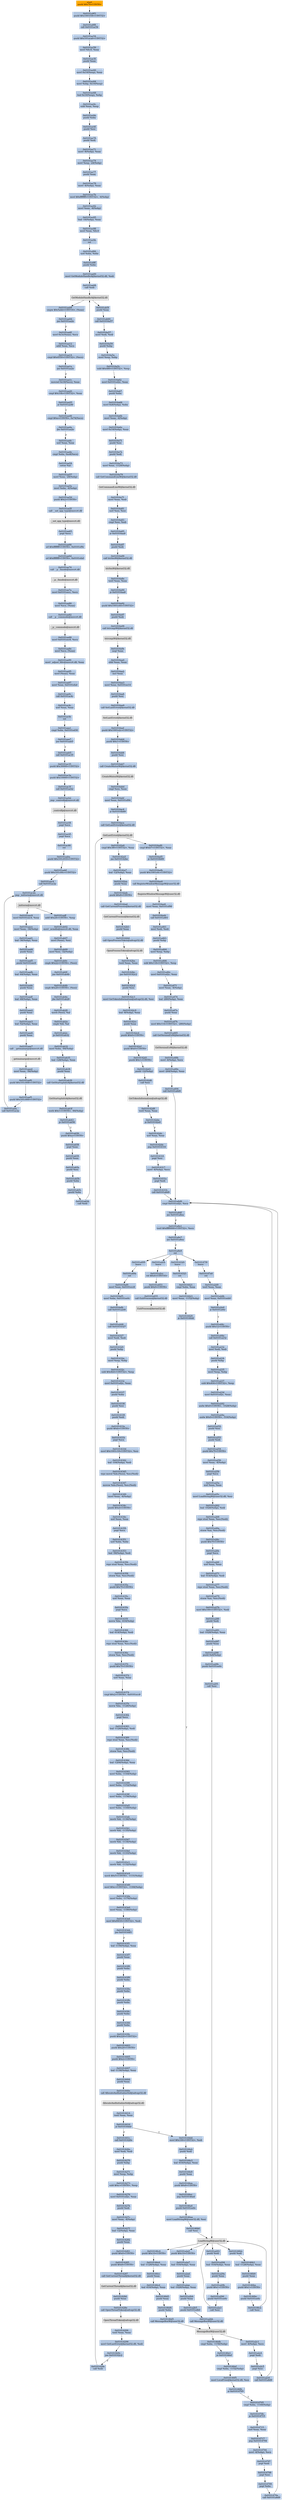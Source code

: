 digraph G {
node[shape=rectangle,style=filled,fillcolor=lightsteelblue,color=lightsteelblue]
bgcolor="transparent"
a0x0101a9f1pushl_0x70UINT8[label="start\npushl $0x70<UINT8>",color="lightgrey",fillcolor="orange"];
a0x0101a9f3pushl_0x1001f38UINT32[label="0x0101a9f3\npushl $0x1001f38<UINT32>"];
a0x0101a9f8call_0x0101ac54[label="0x0101a9f8\ncall 0x0101ac54"];
a0x0101ac54pushl_0x101aca6UINT32[label="0x0101ac54\npushl $0x101aca6<UINT32>"];
a0x0101ac59movl_fs_0_eax[label="0x0101ac59\nmovl %fs:0, %eax"];
a0x0101ac5fpushl_eax[label="0x0101ac5f\npushl %eax"];
a0x0101ac60movl_0x10esp__eax[label="0x0101ac60\nmovl 0x10(%esp), %eax"];
a0x0101ac64movl_ebp_0x10esp_[label="0x0101ac64\nmovl %ebp, 0x10(%esp)"];
a0x0101ac68leal_0x10esp__ebp[label="0x0101ac68\nleal 0x10(%esp), %ebp"];
a0x0101ac6csubl_eax_esp[label="0x0101ac6c\nsubl %eax, %esp"];
a0x0101ac6epushl_ebx[label="0x0101ac6e\npushl %ebx"];
a0x0101ac6fpushl_esi[label="0x0101ac6f\npushl %esi"];
a0x0101ac70pushl_edi[label="0x0101ac70\npushl %edi"];
a0x0101ac71movl__8ebp__eax[label="0x0101ac71\nmovl -8(%ebp), %eax"];
a0x0101ac74movl_esp__24ebp_[label="0x0101ac74\nmovl %esp, -24(%ebp)"];
a0x0101ac77pushl_eax[label="0x0101ac77\npushl %eax"];
a0x0101ac78movl__4ebp__eax[label="0x0101ac78\nmovl -4(%ebp), %eax"];
a0x0101ac7bmovl_0xffffffffUINT32__4ebp_[label="0x0101ac7b\nmovl $0xffffffff<UINT32>, -4(%ebp)"];
a0x0101ac82movl_eax__8ebp_[label="0x0101ac82\nmovl %eax, -8(%ebp)"];
a0x0101ac85leal__16ebp__eax[label="0x0101ac85\nleal -16(%ebp), %eax"];
a0x0101ac88movl_eax_fs_0[label="0x0101ac88\nmovl %eax, %fs:0"];
a0x0101ac8eret[label="0x0101ac8e\nret"];
a0x0101a9fdxorl_ebx_ebx[label="0x0101a9fd\nxorl %ebx, %ebx"];
a0x0101a9ffpushl_ebx[label="0x0101a9ff\npushl %ebx"];
a0x0101aa00movl_GetModuleHandleA_kernel32_dll_edi[label="0x0101aa00\nmovl GetModuleHandleA@kernel32.dll, %edi"];
a0x0101aa06call_edi[label="0x0101aa06\ncall %edi"];
GetModuleHandleA_kernel32_dll[label="GetModuleHandleA@kernel32.dll",color="lightgrey",fillcolor="lightgrey"];
a0x0101aa08cmpw_0x5a4dUINT16_eax_[label="0x0101aa08\ncmpw $0x5a4d<UINT16>, (%eax)"];
a0x0101aa0djne_0x0101aa2e[label="0x0101aa0d\njne 0x0101aa2e"];
a0x0101aa0fmovl_0x3ceax__ecx[label="0x0101aa0f\nmovl 0x3c(%eax), %ecx"];
a0x0101aa12addl_eax_ecx[label="0x0101aa12\naddl %eax, %ecx"];
a0x0101aa14cmpl_0x4550UINT32_ecx_[label="0x0101aa14\ncmpl $0x4550<UINT32>, (%ecx)"];
a0x0101aa1ajne_0x0101aa2e[label="0x0101aa1a\njne 0x0101aa2e"];
a0x0101aa1cmovzwl_0x18ecx__eax[label="0x0101aa1c\nmovzwl 0x18(%ecx), %eax"];
a0x0101aa20cmpl_0x10bUINT32_eax[label="0x0101aa20\ncmpl $0x10b<UINT32>, %eax"];
a0x0101aa25je_0x0101aa46[label="0x0101aa25\nje 0x0101aa46"];
a0x0101aa46cmpl_0xeUINT8_0x74ecx_[label="0x0101aa46\ncmpl $0xe<UINT8>, 0x74(%ecx)"];
a0x0101aa4ajbe_0x0101aa2e[label="0x0101aa4a\njbe 0x0101aa2e"];
a0x0101aa4cxorl_eax_eax[label="0x0101aa4c\nxorl %eax, %eax"];
a0x0101aa4ecmpl_ebx_0xe8ecx_[label="0x0101aa4e\ncmpl %ebx, 0xe8(%ecx)"];
a0x0101aa54setne_al[label="0x0101aa54\nsetne %al"];
a0x0101aa57movl_eax__28ebp_[label="0x0101aa57\nmovl %eax, -28(%ebp)"];
a0x0101aa5amovl_ebx__4ebp_[label="0x0101aa5a\nmovl %ebx, -4(%ebp)"];
a0x0101aa5dpushl_0x2UINT8[label="0x0101aa5d\npushl $0x2<UINT8>"];
a0x0101aa5fcall___set_app_type_msvcrt_dll[label="0x0101aa5f\ncall __set_app_type@msvcrt.dll"];
a__set_app_type_msvcrt_dll[label="__set_app_type@msvcrt.dll",color="lightgrey",fillcolor="lightgrey"];
a0x0101aa65popl_ecx[label="0x0101aa65\npopl %ecx"];
a0x0101aa66orl_0xffffffffUINT8_0x0101ef9c[label="0x0101aa66\norl $0xffffffff<UINT8>, 0x0101ef9c"];
a0x0101aa6dorl_0xffffffffUINT8_0x0101efa0[label="0x0101aa6d\norl $0xffffffff<UINT8>, 0x0101efa0"];
a0x0101aa74call___p__fmode_msvcrt_dll[label="0x0101aa74\ncall __p__fmode@msvcrt.dll"];
a__p__fmode_msvcrt_dll[label="__p__fmode@msvcrt.dll",color="lightgrey",fillcolor="lightgrey"];
a0x0101aa7amovl_0x0101eecc_ecx[label="0x0101aa7a\nmovl 0x0101eecc, %ecx"];
a0x0101aa80movl_ecx_eax_[label="0x0101aa80\nmovl %ecx, (%eax)"];
a0x0101aa82call___p__commode_msvcrt_dll[label="0x0101aa82\ncall __p__commode@msvcrt.dll"];
a__p__commode_msvcrt_dll[label="__p__commode@msvcrt.dll",color="lightgrey",fillcolor="lightgrey"];
a0x0101aa88movl_0x0101eec8_ecx[label="0x0101aa88\nmovl 0x0101eec8, %ecx"];
a0x0101aa8emovl_ecx_eax_[label="0x0101aa8e\nmovl %ecx, (%eax)"];
a0x0101aa90movl__adjust_fdiv_msvcrt_dll_eax[label="0x0101aa90\nmovl _adjust_fdiv@msvcrt.dll, %eax"];
a0x0101aa95movl_eax__eax[label="0x0101aa95\nmovl (%eax), %eax"];
a0x0101aa97movl_eax_0x0101efa4[label="0x0101aa97\nmovl %eax, 0x0101efa4"];
a0x0101aa9ccall_0x0101ac4c[label="0x0101aa9c\ncall 0x0101ac4c"];
a0x0101ac4cxorl_eax_eax[label="0x0101ac4c\nxorl %eax, %eax"];
a0x0101ac4eret[label="0x0101ac4e\nret"];
a0x0101aaa1cmpl_ebx_0x0101ed30[label="0x0101aaa1\ncmpl %ebx, 0x0101ed30"];
a0x0101aaa7jne_0x0101aab5[label="0x0101aaa7\njne 0x0101aab5"];
a0x0101aab5call_0x0101ac35[label="0x0101aab5\ncall 0x0101ac35"];
a0x0101ac35pushl_0x30000UINT32[label="0x0101ac35\npushl $0x30000<UINT32>"];
a0x0101ac3apushl_0x10000UINT32[label="0x0101ac3a\npushl $0x10000<UINT32>"];
a0x0101ac3fcall_0x0101acb2[label="0x0101ac3f\ncall 0x0101acb2"];
a0x0101acb2jmp__controlfp_msvcrt_dll[label="0x0101acb2\njmp _controlfp@msvcrt.dll"];
a_controlfp_msvcrt_dll[label="_controlfp@msvcrt.dll",color="lightgrey",fillcolor="lightgrey"];
a0x0101ac44popl_ecx[label="0x0101ac44\npopl %ecx"];
a0x0101ac45popl_ecx[label="0x0101ac45\npopl %ecx"];
a0x0101ac46ret[label="0x0101ac46\nret"];
a0x0101aabapushl_0x101c010UINT32[label="0x0101aaba\npushl $0x101c010<UINT32>"];
a0x0101aabfpushl_0x101c00cUINT32[label="0x0101aabf\npushl $0x101c00c<UINT32>"];
a0x0101aac4call_0x0101ac2a[label="0x0101aac4\ncall 0x0101ac2a"];
a0x0101ac2ajmp__initterm_msvcrt_dll[label="0x0101ac2a\njmp _initterm@msvcrt.dll"];
a_initterm_msvcrt_dll[label="_initterm@msvcrt.dll",color="lightgrey",fillcolor="lightgrey"];
a0x0101aac9movl_0x0101eec4_eax[label="0x0101aac9\nmovl 0x0101eec4, %eax"];
a0x0101aacemovl_eax__36ebp_[label="0x0101aace\nmovl %eax, -36(%ebp)"];
a0x0101aad1leal__36ebp__eax[label="0x0101aad1\nleal -36(%ebp), %eax"];
a0x0101aad4pushl_eax[label="0x0101aad4\npushl %eax"];
a0x0101aad5pushl_0x0101eec0[label="0x0101aad5\npushl 0x0101eec0"];
a0x0101aadbleal__44ebp__eax[label="0x0101aadb\nleal -44(%ebp), %eax"];
a0x0101aadepushl_eax[label="0x0101aade\npushl %eax"];
a0x0101aadfleal__48ebp__eax[label="0x0101aadf\nleal -48(%ebp), %eax"];
a0x0101aae2pushl_eax[label="0x0101aae2\npushl %eax"];
a0x0101aae3leal__52ebp__eax[label="0x0101aae3\nleal -52(%ebp), %eax"];
a0x0101aae6pushl_eax[label="0x0101aae6\npushl %eax"];
a0x0101aae7call___getmainargs_msvcrt_dll[label="0x0101aae7\ncall __getmainargs@msvcrt.dll"];
a__getmainargs_msvcrt_dll[label="__getmainargs@msvcrt.dll",color="lightgrey",fillcolor="lightgrey"];
a0x0101aaedmovl_eax__56ebp_[label="0x0101aaed\nmovl %eax, -56(%ebp)"];
a0x0101aaf0pushl_0x101c008UINT32[label="0x0101aaf0\npushl $0x101c008<UINT32>"];
a0x0101aaf5pushl_0x101c000UINT32[label="0x0101aaf5\npushl $0x101c000<UINT32>"];
a0x0101aafacall_0x0101ac2a[label="0x0101aafa\ncall 0x0101ac2a"];
a0x0101aaffaddl_0x24UINT8_esp[label="0x0101aaff\naddl $0x24<UINT8>, %esp"];
a0x0101ab02movl__acmdln_msvcrt_dll_eax[label="0x0101ab02\nmovl _acmdln@msvcrt.dll, %eax"];
a0x0101ab07movl_eax__esi[label="0x0101ab07\nmovl (%eax), %esi"];
a0x0101ab09movl_esi__32ebp_[label="0x0101ab09\nmovl %esi, -32(%ebp)"];
a0x0101ab0ccmpb_0x22UINT8_esi_[label="0x0101ab0c\ncmpb $0x22<UINT8>, (%esi)"];
a0x0101ab0fjne_0x0101ab4b[label="0x0101ab0f\njne 0x0101ab4b"];
a0x0101ab4bcmpb_0x20UINT8_esi_[label="0x0101ab4b\ncmpb $0x20<UINT8>, (%esi)"];
a0x0101ab4ejbe_0x0101ab28[label="0x0101ab4e\njbe 0x0101ab28"];
a0x0101ab28movb_esi__al[label="0x0101ab28\nmovb (%esi), %al"];
a0x0101ab2acmpb_bl_al[label="0x0101ab2a\ncmpb %bl, %al"];
a0x0101ab2cje_0x0101ab32[label="0x0101ab2c\nje 0x0101ab32"];
a0x0101ab32movl_ebx__84ebp_[label="0x0101ab32\nmovl %ebx, -84(%ebp)"];
a0x0101ab35leal__128ebp__eax[label="0x0101ab35\nleal -128(%ebp), %eax"];
a0x0101ab38pushl_eax[label="0x0101ab38\npushl %eax"];
a0x0101ab39call_GetStartupInfoA_kernel32_dll[label="0x0101ab39\ncall GetStartupInfoA@kernel32.dll"];
GetStartupInfoA_kernel32_dll[label="GetStartupInfoA@kernel32.dll",color="lightgrey",fillcolor="lightgrey"];
a0x0101ab3ftestb_0x1UINT8__84ebp_[label="0x0101ab3f\ntestb $0x1<UINT8>, -84(%ebp)"];
a0x0101ab43je_0x0101ab56[label="0x0101ab43\nje 0x0101ab56"];
a0x0101ab56pushl_0xaUINT8[label="0x0101ab56\npushl $0xa<UINT8>"];
a0x0101ab58popl_eax[label="0x0101ab58\npopl %eax"];
a0x0101ab59pushl_eax[label="0x0101ab59\npushl %eax"];
a0x0101ab5apushl_esi[label="0x0101ab5a\npushl %esi"];
a0x0101ab5bpushl_ebx[label="0x0101ab5b\npushl %ebx"];
a0x0101ab5cpushl_ebx[label="0x0101ab5c\npushl %ebx"];
a0x0101ab5dcall_edi[label="0x0101ab5d\ncall %edi"];
a0x0101ab5fpushl_eax[label="0x0101ab5f\npushl %eax"];
a0x0101ab60call_0x01016a57[label="0x0101ab60\ncall 0x01016a57"];
a0x01016a57movl_edi_edi[label="0x01016a57\nmovl %edi, %edi"];
a0x01016a59pushl_ebp[label="0x01016a59\npushl %ebp"];
a0x01016a5amovl_esp_ebp[label="0x01016a5a\nmovl %esp, %ebp"];
a0x01016a5csubl_0x480UINT32_esp[label="0x01016a5c\nsubl $0x480<UINT32>, %esp"];
a0x01016a62movl_0x0101ed2c_eax[label="0x01016a62\nmovl 0x0101ed2c, %eax"];
a0x01016a67pushl_ebx[label="0x01016a67\npushl %ebx"];
a0x01016a68movl_0x8ebp__ebx[label="0x01016a68\nmovl 0x8(%ebp), %ebx"];
a0x01016a6bmovl_eax__4ebp_[label="0x01016a6b\nmovl %eax, -4(%ebp)"];
a0x01016a6emovl_0x10ebp__eax[label="0x01016a6e\nmovl 0x10(%ebp), %eax"];
a0x01016a71pushl_esi[label="0x01016a71\npushl %esi"];
a0x01016a72pushl_edi[label="0x01016a72\npushl %edi"];
a0x01016a73movl_eax__1120ebp_[label="0x01016a73\nmovl %eax, -1120(%ebp)"];
a0x01016a79call_GetCommandLineW_kernel32_dll[label="0x01016a79\ncall GetCommandLineW@kernel32.dll"];
GetCommandLineW_kernel32_dll[label="GetCommandLineW@kernel32.dll",color="lightgrey",fillcolor="lightgrey"];
a0x01016a7fmovl_eax_edi[label="0x01016a7f\nmovl %eax, %edi"];
a0x01016a81xorl_esi_esi[label="0x01016a81\nxorl %esi, %esi"];
a0x01016a83cmpl_esi_edi[label="0x01016a83\ncmpl %esi, %edi"];
a0x01016a85je_0x01016aa8[label="0x01016a85\nje 0x01016aa8"];
a0x01016a87pushl_edi[label="0x01016a87\npushl %edi"];
a0x01016a88call_lstrlenW_kernel32_dll[label="0x01016a88\ncall lstrlenW@kernel32.dll"];
lstrlenW_kernel32_dll[label="lstrlenW@kernel32.dll",color="lightgrey",fillcolor="lightgrey"];
a0x01016a8etestl_eax_eax[label="0x01016a8e\ntestl %eax, %eax"];
a0x01016a90je_0x01016aa8[label="0x01016a90\nje 0x01016aa8"];
a0x01016a92pushl_0x1001e44UINT32[label="0x01016a92\npushl $0x1001e44<UINT32>"];
a0x01016a97pushl_edi[label="0x01016a97\npushl %edi"];
a0x01016a98call_lstrcmpiW_kernel32_dll[label="0x01016a98\ncall lstrcmpiW@kernel32.dll"];
lstrcmpiW_kernel32_dll[label="lstrcmpiW@kernel32.dll",color="lightgrey",fillcolor="lightgrey"];
a0x01016a9enegl_eax[label="0x01016a9e\nnegl %eax"];
a0x01016aa0sbbl_eax_eax[label="0x01016aa0\nsbbl %eax, %eax"];
a0x01016aa2incl_eax[label="0x01016aa2\nincl %eax"];
a0x01016aa3movl_eax_0x0101ee14[label="0x01016aa3\nmovl %eax, 0x0101ee14"];
a0x01016aa8pushl_esi[label="0x01016aa8\npushl %esi"];
a0x01016aa9call_SetLastError_kernel32_dll[label="0x01016aa9\ncall SetLastError@kernel32.dll"];
SetLastError_kernel32_dll[label="SetLastError@kernel32.dll",color="lightgrey",fillcolor="lightgrey"];
a0x01016aafpushl_0x1001e2cUINT32[label="0x01016aaf\npushl $0x1001e2c<UINT32>"];
a0x01016ab4pushl_0x1UINT8[label="0x01016ab4\npushl $0x1<UINT8>"];
a0x01016ab6pushl_esi[label="0x01016ab6\npushl %esi"];
a0x01016ab7call_CreateMutexW_kernel32_dll[label="0x01016ab7\ncall CreateMutexW@kernel32.dll"];
CreateMutexW_kernel32_dll[label="CreateMutexW@kernel32.dll",color="lightgrey",fillcolor="lightgrey"];
a0x01016abdcmpl_esi_eax[label="0x01016abd\ncmpl %esi, %eax"];
a0x01016abfmovl_eax_0x0101ef94[label="0x01016abf\nmovl %eax, 0x0101ef94"];
a0x01016ac4je_0x01016b89[label="0x01016ac4\nje 0x01016b89"];
a0x01016acacall_GetLastError_kernel32_dll[label="0x01016aca\ncall GetLastError@kernel32.dll"];
GetLastError_kernel32_dll[label="GetLastError@kernel32.dll",color="lightgrey",fillcolor="lightgrey"];
a0x01016ad0cmpl_0xb7UINT32_eax[label="0x01016ad0\ncmpl $0xb7<UINT32>, %eax"];
a0x01016ad5je_0x01016b89[label="0x01016ad5\nje 0x01016b89"];
a0x01016adbpushl_0x1001e0cUINT32[label="0x01016adb\npushl $0x1001e0c<UINT32>"];
a0x01016ae0call_RegisterWindowMessageW_user32_dll[label="0x01016ae0\ncall RegisterWindowMessageW@user32.dll"];
RegisterWindowMessageW_user32_dll[label="RegisterWindowMessageW@user32.dll",color="lightgrey",fillcolor="lightgrey"];
a0x01016ae6movl_eax_0x0101ef98[label="0x01016ae6\nmovl %eax, 0x0101ef98"];
a0x01016aebcall_0x0101a461[label="0x01016aeb\ncall 0x0101a461"];
a0x0101a461movl_edi_edi[label="0x0101a461\nmovl %edi, %edi"];
a0x0101a463pushl_ebp[label="0x0101a463\npushl %ebp"];
a0x0101a464movl_esp_ebp[label="0x0101a464\nmovl %esp, %ebp"];
a0x0101a466subl_0x118UINT32_esp[label="0x0101a466\nsubl $0x118<UINT32>, %esp"];
a0x0101a46cmovl_0x0101ed2c_eax[label="0x0101a46c\nmovl 0x0101ed2c, %eax"];
a0x0101a471movl_eax__4ebp_[label="0x0101a471\nmovl %eax, -4(%ebp)"];
a0x0101a474leal__280ebp__eax[label="0x0101a474\nleal -280(%ebp), %eax"];
a0x0101a47apushl_eax[label="0x0101a47a\npushl %eax"];
a0x0101a47bmovl_0x114UINT32__280ebp_[label="0x0101a47b\nmovl $0x114<UINT32>, -280(%ebp)"];
a0x0101a485call_GetVersionExW_kernel32_dll[label="0x0101a485\ncall GetVersionExW@kernel32.dll"];
GetVersionExW_kernel32_dll[label="GetVersionExW@kernel32.dll",color="lightgrey",fillcolor="lightgrey"];
a0x0101a48bmovl__4ebp__ecx[label="0x0101a48b\nmovl -4(%ebp), %ecx"];
a0x0101a48emovl__264ebp__eax[label="0x0101a48e\nmovl -264(%ebp), %eax"];
a0x0101a494call_0x0101a8d9[label="0x0101a494\ncall 0x0101a8d9"];
a0x0101a8d9cmpl_0x0101ed2c_ecx[label="0x0101a8d9\ncmpl 0x0101ed2c, %ecx"];
a0x0101a8dfjne_0x0101a8ea[label="0x0101a8df\njne 0x0101a8ea"];
a0x0101a8e1testl_0xffff0000UINT32_ecx[label="0x0101a8e1\ntestl $0xffff0000<UINT32>, %ecx"];
a0x0101a8e7jne_0x0101a8ea[label="0x0101a8e7\njne 0x0101a8ea"];
a0x0101a8e9ret[label="0x0101a8e9\nret"];
a0x0101a499leave_[label="0x0101a499\nleave "];
a0x0101a49aret[label="0x0101a49a\nret"];
a0x01016af0movl_eax_0x0101ecc8[label="0x01016af0\nmovl %eax, 0x0101ecc8"];
a0x01016af5movl_ebx_0x0101ee0c[label="0x01016af5\nmovl %ebx, 0x0101ee0c"];
a0x01016afbcall_0x0101a2d4[label="0x01016afb\ncall 0x0101a2d4"];
a0x0101a2d4call_0x01014327[label="0x0101a2d4\ncall 0x01014327"];
a0x01014327movl_edi_edi[label="0x01014327\nmovl %edi, %edi"];
a0x01014329pushl_ebp[label="0x01014329\npushl %ebp"];
a0x0101432amovl_esp_ebp[label="0x0101432a\nmovl %esp, %ebp"];
a0x0101432csubl_0x4b4UINT32_esp[label="0x0101432c\nsubl $0x4b4<UINT32>, %esp"];
a0x01014332movl_0x0101ed2c_eax[label="0x01014332\nmovl 0x0101ed2c, %eax"];
a0x01014337pushl_ebx[label="0x01014337\npushl %ebx"];
a0x01014338pushl_esi[label="0x01014338\npushl %esi"];
a0x01014339pushl_edi[label="0x01014339\npushl %edi"];
a0x0101433apushl_0xbUINT8[label="0x0101433a\npushl $0xb<UINT8>"];
a0x0101433cpopl_ecx[label="0x0101433c\npopl %ecx"];
a0x0101433dmovl_0x1001c18UINT32_esi[label="0x0101433d\nmovl $0x1001c18<UINT32>, %esi"];
a0x01014342leal__104ebp__edi[label="0x01014342\nleal -104(%ebp), %edi"];
a0x01014345repz_movsl_ds_esi__es_edi_[label="0x01014345\nrepz movsl %ds:(%esi), %es:(%edi)"];
a0x01014347movsw_ds_esi__es_edi_[label="0x01014347\nmovsw %ds:(%esi), %es:(%edi)"];
a0x01014349movl_eax__4ebp_[label="0x01014349\nmovl %eax, -4(%ebp)"];
a0x0101434cpushl_0xdUINT8[label="0x0101434c\npushl $0xd<UINT8>"];
a0x0101434exorl_eax_eax[label="0x0101434e\nxorl %eax, %eax"];
a0x01014350popl_ecx[label="0x01014350\npopl %ecx"];
a0x01014351xorl_ebx_ebx[label="0x01014351\nxorl %ebx, %ebx"];
a0x01014353leal__58ebp__edi[label="0x01014353\nleal -58(%ebp), %edi"];
a0x01014356repz_stosl_eax_es_edi_[label="0x01014356\nrepz stosl %eax, %es:(%edi)"];
a0x01014358stosw_ax_es_edi_[label="0x01014358\nstosw %ax, %es:(%edi)"];
a0x0101435apushl_0x7fUINT8[label="0x0101435a\npushl $0x7f<UINT8>"];
a0x0101435cxorl_eax_eax[label="0x0101435c\nxorl %eax, %eax"];
a0x0101435epopl_ecx[label="0x0101435e\npopl %ecx"];
a0x0101435fmovw_bx__616ebp_[label="0x0101435f\nmovw %bx, -616(%ebp)"];
a0x01014366leal__614ebp__edi[label="0x01014366\nleal -614(%ebp), %edi"];
a0x0101436crepz_stosl_eax_es_edi_[label="0x0101436c\nrepz stosl %eax, %es:(%edi)"];
a0x0101436estosw_ax_es_edi_[label="0x0101436e\nstosw %ax, %es:(%edi)"];
a0x01014370pushl_0x7fUINT8[label="0x01014370\npushl $0x7f<UINT8>"];
a0x01014372xorl_eax_eax[label="0x01014372\nxorl %eax, %eax"];
a0x01014374cmpl_0x2UINT8_0x0101ecc8[label="0x01014374\ncmpl $0x2<UINT8>, 0x0101ecc8"];
a0x0101437bmovw_bx__1128ebp_[label="0x0101437b\nmovw %bx, -1128(%ebp)"];
a0x01014382popl_ecx[label="0x01014382\npopl %ecx"];
a0x01014383leal__1126ebp__edi[label="0x01014383\nleal -1126(%ebp), %edi"];
a0x01014389repz_stosl_eax_es_edi_[label="0x01014389\nrepz stosl %eax, %es:(%edi)"];
a0x0101438bstosw_ax_es_edi_[label="0x0101438b\nstosw %ax, %es:(%edi)"];
a0x0101438dleal__1204ebp__eax[label="0x0101438d\nleal -1204(%ebp), %eax"];
a0x01014393movl_ebx__1144ebp_[label="0x01014393\nmovl %ebx, -1144(%ebp)"];
a0x01014399movl_ebx__1152ebp_[label="0x01014399\nmovl %ebx, -1152(%ebp)"];
a0x0101439fmovl_ebx__1156ebp_[label="0x0101439f\nmovl %ebx, -1156(%ebp)"];
a0x010143a5movl_ebx__1140ebp_[label="0x010143a5\nmovl %ebx, -1140(%ebp)"];
a0x010143abmovb_bl__1136ebp_[label="0x010143ab\nmovb %bl, -1136(%ebp)"];
a0x010143b1movb_bl__1135ebp_[label="0x010143b1\nmovb %bl, -1135(%ebp)"];
a0x010143b7movb_bl__1134ebp_[label="0x010143b7\nmovb %bl, -1134(%ebp)"];
a0x010143bdmovb_bl__1133ebp_[label="0x010143bd\nmovb %bl, -1133(%ebp)"];
a0x010143c3movb_bl__1132ebp_[label="0x010143c3\nmovb %bl, -1132(%ebp)"];
a0x010143c9movb_0x5UINT8__1131ebp_[label="0x010143c9\nmovb $0x5<UINT8>, -1131(%ebp)"];
a0x010143d0movl_0xcUINT32__1184ebp_[label="0x010143d0\nmovl $0xc<UINT32>, -1184(%ebp)"];
a0x010143damovl_ebx__1176ebp_[label="0x010143da\nmovl %ebx, -1176(%ebp)"];
a0x010143e0movl_eax__1180ebp_[label="0x010143e0\nmovl %eax, -1180(%ebp)"];
a0x010143e6movl_0xf003fUINT32_edi[label="0x010143e6\nmovl $0xf003f<UINT32>, %edi"];
a0x010143ebjne_0x010144f1[label="0x010143eb\njne 0x010144f1"];
a0x010143f1leal__1156ebp__eax[label="0x010143f1\nleal -1156(%ebp), %eax"];
a0x010143f7pushl_eax[label="0x010143f7\npushl %eax"];
a0x010143f8pushl_ebx[label="0x010143f8\npushl %ebx"];
a0x010143f9pushl_ebx[label="0x010143f9\npushl %ebx"];
a0x010143fapushl_ebx[label="0x010143fa\npushl %ebx"];
a0x010143fbpushl_ebx[label="0x010143fb\npushl %ebx"];
a0x010143fcpushl_ebx[label="0x010143fc\npushl %ebx"];
a0x010143fdpushl_ebx[label="0x010143fd\npushl %ebx"];
a0x010143fepushl_0x220UINT32[label="0x010143fe\npushl $0x220<UINT32>"];
a0x01014403pushl_0x20UINT8[label="0x01014403\npushl $0x20<UINT8>"];
a0x01014405pushl_0x2UINT8[label="0x01014405\npushl $0x2<UINT8>"];
a0x01014407leal__1136ebp__eax[label="0x01014407\nleal -1136(%ebp), %eax"];
a0x0101440dpushl_eax[label="0x0101440d\npushl %eax"];
a0x0101440ecall_AllocateAndInitializeSid_advapi32_dll[label="0x0101440e\ncall AllocateAndInitializeSid@advapi32.dll"];
AllocateAndInitializeSid_advapi32_dll[label="AllocateAndInitializeSid@advapi32.dll",color="lightgrey",fillcolor="lightgrey"];
a0x01014414testl_eax_eax[label="0x01014414\ntestl %eax, %eax"];
a0x01014416je_0x010144dd[label="0x01014416\nje 0x010144dd"];
a0x0101441ccall_0x0101426e[label="0x0101441c\ncall 0x0101426e"];
a0x010144ddmovl_0x100UINT32_edi[label="0x010144dd\nmovl $0x100<UINT32>, %edi"];
a0x010144e2pushl_edi[label="0x010144e2\npushl %edi"];
a0x010144e3leal__616ebp__eax[label="0x010144e3\nleal -616(%ebp), %eax"];
a0x010144e9pushl_eax[label="0x010144e9\npushl %eax"];
a0x010144eapushl_0x8UINT8[label="0x010144ea\npushl $0x8<UINT8>"];
a0x010144ecjmp_0x010146a4[label="0x010144ec\njmp 0x010146a4"];
a0x010146a4pushl_0x0101ee0c[label="0x010146a4\npushl 0x0101ee0c"];
a0x010146aamovl_LoadStringW_user32_dll_esi[label="0x010146aa\nmovl LoadStringW@user32.dll, %esi"];
a0x010146b0call_esi[label="0x010146b0\ncall %esi"];
LoadStringW_user32_dll[label="LoadStringW@user32.dll",color="lightgrey",fillcolor="lightgrey"];
a0x010146b2pushl_edi[label="0x010146b2\npushl %edi"];
a0x010146b3leal__1128ebp__eax[label="0x010146b3\nleal -1128(%ebp), %eax"];
a0x010146b9pushl_eax[label="0x010146b9\npushl %eax"];
a0x010146bapushl_0x1UINT8[label="0x010146ba\npushl $0x1<UINT8>"];
a0x010146bcpushl_0x0101ee0c[label="0x010146bc\npushl 0x0101ee0c"];
a0x010146c2call_esi[label="0x010146c2\ncall %esi"];
a0x010146c4pushl_0x10UINT8[label="0x010146c4\npushl $0x10<UINT8>"];
a0x010146c6leal__1128ebp__eax[label="0x010146c6\nleal -1128(%ebp), %eax"];
a0x010146ccpushl_eax[label="0x010146cc\npushl %eax"];
a0x010146cdleal__616ebp__eax[label="0x010146cd\nleal -616(%ebp), %eax"];
a0x010146d3pushl_eax[label="0x010146d3\npushl %eax"];
a0x010146d4pushl_ebx[label="0x010146d4\npushl %ebx"];
a0x010146d5call_MessageBoxW_user32_dll[label="0x010146d5\ncall MessageBoxW@user32.dll"];
MessageBoxW_user32_dll[label="MessageBoxW@user32.dll",color="lightgrey",fillcolor="lightgrey"];
a0x010146dbcmpl_ebx__1156ebp_[label="0x010146db\ncmpl %ebx, -1156(%ebp)"];
a0x010146e1je_0x010146ef[label="0x010146e1\nje 0x010146ef"];
a0x010146efcmpl_ebx__1152ebp_[label="0x010146ef\ncmpl %ebx, -1152(%ebp)"];
a0x010146f5movl_LocalFree_kernel32_dll_esi[label="0x010146f5\nmovl LocalFree@kernel32.dll, %esi"];
a0x010146fbje_0x01014705[label="0x010146fb\nje 0x01014705"];
a0x01014705cmpl_ebx__1140ebp_[label="0x01014705\ncmpl %ebx, -1140(%ebp)"];
a0x0101470bje_0x01014715[label="0x0101470b\nje 0x01014715"];
a0x01014715xorl_eax_eax[label="0x01014715\nxorl %eax, %eax"];
a0x01014717jmp_0x01014794[label="0x01014717\njmp 0x01014794"];
a0x01014794movl__4ebp__ecx[label="0x01014794\nmovl -4(%ebp), %ecx"];
a0x01014797popl_edi[label="0x01014797\npopl %edi"];
a0x01014798popl_esi[label="0x01014798\npopl %esi"];
a0x01014799popl_ebx[label="0x01014799\npopl %ebx"];
a0x0101479acall_0x0101a8d9[label="0x0101479a\ncall 0x0101a8d9"];
a0x0101479fleave_[label="0x0101479f\nleave "];
a0x010147a0ret[label="0x010147a0\nret"];
a0x0101a2d9testl_eax_eax[label="0x0101a2d9\ntestl %eax, %eax"];
a0x0101a2dbmovl_eax_0x0101eeb0[label="0x0101a2db\nmovl %eax, 0x0101eeb0"];
a0x0101a2e0je_0x0101a44c[label="0x0101a2e0\nje 0x0101a44c"];
a0x0101a44cpushl_0x12UINT8[label="0x0101a44c\npushl $0x12<UINT8>"];
a0x0101a44ecall_0x0101a232[label="0x0101a44e\ncall 0x0101a232"];
a0x0101a232movl_edi_edi[label="0x0101a232\nmovl %edi, %edi"];
a0x0101a234pushl_ebp[label="0x0101a234\npushl %ebp"];
a0x0101a235movl_esp_ebp[label="0x0101a235\nmovl %esp, %ebp"];
a0x0101a237subl_0x404UINT32_esp[label="0x0101a237\nsubl $0x404<UINT32>, %esp"];
a0x0101a23dmovl_0x0101ed2c_eax[label="0x0101a23d\nmovl 0x0101ed2c, %eax"];
a0x0101a242andw_0x0UINT8__1028ebp_[label="0x0101a242\nandw $0x0<UINT8>, -1028(%ebp)"];
a0x0101a24aandw_0x0UINT8__516ebp_[label="0x0101a24a\nandw $0x0<UINT8>, -516(%ebp)"];
a0x0101a252pushl_esi[label="0x0101a252\npushl %esi"];
a0x0101a253pushl_edi[label="0x0101a253\npushl %edi"];
a0x0101a254pushl_0x7fUINT8[label="0x0101a254\npushl $0x7f<UINT8>"];
a0x0101a256movl_eax__4ebp_[label="0x0101a256\nmovl %eax, -4(%ebp)"];
a0x0101a259popl_ecx[label="0x0101a259\npopl %ecx"];
a0x0101a25axorl_eax_eax[label="0x0101a25a\nxorl %eax, %eax"];
a0x0101a25cmovl_LoadStringW_user32_dll_esi[label="0x0101a25c\nmovl LoadStringW@user32.dll, %esi"];
a0x0101a262leal__1026ebp__edi[label="0x0101a262\nleal -1026(%ebp), %edi"];
a0x0101a268repz_stosl_eax_es_edi_[label="0x0101a268\nrepz stosl %eax, %es:(%edi)"];
a0x0101a26astosw_ax_es_edi_[label="0x0101a26a\nstosw %ax, %es:(%edi)"];
a0x0101a26cpushl_0x7fUINT8[label="0x0101a26c\npushl $0x7f<UINT8>"];
a0x0101a26epopl_ecx[label="0x0101a26e\npopl %ecx"];
a0x0101a26fxorl_eax_eax[label="0x0101a26f\nxorl %eax, %eax"];
a0x0101a271leal__514ebp__edi[label="0x0101a271\nleal -514(%ebp), %edi"];
a0x0101a277repz_stosl_eax_es_edi_[label="0x0101a277\nrepz stosl %eax, %es:(%edi)"];
a0x0101a279stosw_ax_es_edi_[label="0x0101a279\nstosw %ax, %es:(%edi)"];
a0x0101a27bmovl_0x100UINT32_edi[label="0x0101a27b\nmovl $0x100<UINT32>, %edi"];
a0x0101a280pushl_edi[label="0x0101a280\npushl %edi"];
a0x0101a281leal__1028ebp__eax[label="0x0101a281\nleal -1028(%ebp), %eax"];
a0x0101a287pushl_eax[label="0x0101a287\npushl %eax"];
a0x0101a288pushl_0x8ebp_[label="0x0101a288\npushl 0x8(%ebp)"];
a0x0101a28bpushl_0x0101ee0c[label="0x0101a28b\npushl 0x0101ee0c"];
a0x0101a291call_esi[label="0x0101a291\ncall %esi"];
a0x0101a293pushl_edi[label="0x0101a293\npushl %edi"];
a0x0101a294leal__516ebp__eax[label="0x0101a294\nleal -516(%ebp), %eax"];
a0x0101a29apushl_eax[label="0x0101a29a\npushl %eax"];
a0x0101a29bpushl_0x1UINT8[label="0x0101a29b\npushl $0x1<UINT8>"];
a0x0101a29dpushl_0x0101ee0c[label="0x0101a29d\npushl 0x0101ee0c"];
a0x0101a2a3call_esi[label="0x0101a2a3\ncall %esi"];
a0x0101a2a5pushl_0x10UINT8[label="0x0101a2a5\npushl $0x10<UINT8>"];
a0x0101a2a7leal__516ebp__eax[label="0x0101a2a7\nleal -516(%ebp), %eax"];
a0x0101a2adpushl_eax[label="0x0101a2ad\npushl %eax"];
a0x0101a2aeleal__1028ebp__eax[label="0x0101a2ae\nleal -1028(%ebp), %eax"];
a0x0101a2b4pushl_eax[label="0x0101a2b4\npushl %eax"];
a0x0101a2b5pushl_0x0101edb0[label="0x0101a2b5\npushl 0x0101edb0"];
a0x0101a2bbcall_MessageBoxW_user32_dll[label="0x0101a2bb\ncall MessageBoxW@user32.dll"];
a0x0101a2c1movl__4ebp__ecx[label="0x0101a2c1\nmovl -4(%ebp), %ecx"];
a0x0101a2c4popl_edi[label="0x0101a2c4\npopl %edi"];
a0x0101a2c5popl_esi[label="0x0101a2c5\npopl %esi"];
a0x0101a2c6call_0x0101a8d9[label="0x0101a2c6\ncall 0x0101a8d9"];
a0x0101a2cbleave_[label="0x0101a2cb\nleave "];
a0x0101a2ccret_0x4UINT16[label="0x0101a2cc\nret $0x4<UINT16>"];
a0x0101a453pushl_0x0UINT8[label="0x0101a453\npushl $0x0<UINT8>"];
a0x0101a455call_ExitProcess_kernel32_dll[label="0x0101a455\ncall ExitProcess@kernel32.dll"];
ExitProcess_kernel32_dll[label="ExitProcess@kernel32.dll",color="lightgrey",fillcolor="lightgrey"];
a0x0101426emovl_edi_edi[label="0x0101426e\nmovl %edi, %edi"];
a0x01014270pushl_ebp[label="0x01014270\npushl %ebp"];
a0x01014271movl_esp_ebp[label="0x01014271\nmovl %esp, %ebp"];
a0x01014273subl_0xcUINT8_esp[label="0x01014273\nsubl $0xc<UINT8>, %esp"];
a0x01014276movl_0x0101ed2c_eax[label="0x01014276\nmovl 0x0101ed2c, %eax"];
a0x0101427bpushl_edi[label="0x0101427b\npushl %edi"];
a0x0101427cmovl_eax__4ebp_[label="0x0101427c\nmovl %eax, -4(%ebp)"];
a0x0101427fleal__12ebp__eax[label="0x0101427f\nleal -12(%ebp), %eax"];
a0x01014282pushl_eax[label="0x01014282\npushl %eax"];
a0x01014283pushl_0x0UINT8[label="0x01014283\npushl $0x0<UINT8>"];
a0x01014285pushl_0x8UINT8[label="0x01014285\npushl $0x8<UINT8>"];
a0x01014287call_GetCurrentThread_kernel32_dll[label="0x01014287\ncall GetCurrentThread@kernel32.dll"];
GetCurrentThread_kernel32_dll[label="GetCurrentThread@kernel32.dll",color="lightgrey",fillcolor="lightgrey"];
a0x0101428dpushl_eax[label="0x0101428d\npushl %eax"];
a0x0101428ecall_OpenThreadToken_advapi32_dll[label="0x0101428e\ncall OpenThreadToken@advapi32.dll"];
OpenThreadToken_advapi32_dll[label="OpenThreadToken@advapi32.dll",color="lightgrey",fillcolor="lightgrey"];
a0x01014294testl_eax_eax[label="0x01014294\ntestl %eax, %eax"];
a0x01014296movl_GetLastError_kernel32_dll_edi[label="0x01014296\nmovl GetLastError@kernel32.dll, %edi"];
a0x0101429cjne_0x010142c2[label="0x0101429c\njne 0x010142c2"];
a0x0101429ecall_edi[label="0x0101429e\ncall %edi"];
a0x010142a0cmpl_0x3f0UINT32_eax[label="0x010142a0\ncmpl $0x3f0<UINT32>, %eax"];
a0x010142a5jne_0x010142be[label="0x010142a5\njne 0x010142be"];
a0x010142a7leal__12ebp__eax[label="0x010142a7\nleal -12(%ebp), %eax"];
a0x010142aapushl_eax[label="0x010142aa\npushl %eax"];
a0x010142abpushl_0x8UINT8[label="0x010142ab\npushl $0x8<UINT8>"];
a0x010142adcall_GetCurrentProcess_kernel32_dll[label="0x010142ad\ncall GetCurrentProcess@kernel32.dll"];
GetCurrentProcess_kernel32_dll[label="GetCurrentProcess@kernel32.dll",color="lightgrey",fillcolor="lightgrey"];
a0x010142b3pushl_eax[label="0x010142b3\npushl %eax"];
a0x010142b4call_OpenProcessToken_advapi32_dll[label="0x010142b4\ncall OpenProcessToken@advapi32.dll"];
OpenProcessToken_advapi32_dll[label="OpenProcessToken@advapi32.dll",color="lightgrey",fillcolor="lightgrey"];
a0x010142batestl_eax_eax[label="0x010142ba\ntestl %eax, %eax"];
a0x010142bcjne_0x010142c2[label="0x010142bc\njne 0x010142c2"];
a0x010142c2pushl_esi[label="0x010142c2\npushl %esi"];
a0x010142c3movl_GetTokenInformation_advapi32_dll_esi[label="0x010142c3\nmovl GetTokenInformation@advapi32.dll, %esi"];
a0x010142c9leal__8ebp__eax[label="0x010142c9\nleal -8(%ebp), %eax"];
a0x010142ccpushl_eax[label="0x010142cc\npushl %eax"];
a0x010142cdpushl_0x0UINT8[label="0x010142cd\npushl $0x0<UINT8>"];
a0x010142cfpushl_0x0UINT8[label="0x010142cf\npushl $0x0<UINT8>"];
a0x010142d1pushl_0x1UINT8[label="0x010142d1\npushl $0x1<UINT8>"];
a0x010142d3pushl__12ebp_[label="0x010142d3\npushl -12(%ebp)"];
a0x010142d6call_esi[label="0x010142d6\ncall %esi"];
GetTokenInformation_advapi32_dll[label="GetTokenInformation@advapi32.dll",color="lightgrey",fillcolor="lightgrey"];
a0x010142d8testl_eax_eax[label="0x010142d8\ntestl %eax, %eax"];
a0x010142daje_0x010142e0[label="0x010142da\nje 0x010142e0"];
a0x010142dcxorl_eax_eax[label="0x010142dc\nxorl %eax, %eax"];
a0x010142dejmp_0x01014316[label="0x010142de\njmp 0x01014316"];
a0x01014316popl_esi[label="0x01014316\npopl %esi"];
a0x01014317movl__4ebp__ecx[label="0x01014317\nmovl -4(%ebp), %ecx"];
a0x0101431apopl_edi[label="0x0101431a\npopl %edi"];
a0x0101431bcall_0x0101a8d9[label="0x0101431b\ncall 0x0101a8d9"];
a0x01014320leave_[label="0x01014320\nleave "];
a0x01014321ret[label="0x01014321\nret"];
a0x01014421cmpl_ebx_eax[label="0x01014421\ncmpl %ebx, %eax"];
a0x01014423movl_eax__1152ebp_[label="0x01014423\nmovl %eax, -1152(%ebp)"];
a0x01014429je_0x010144dd[label="0x01014429\nje 0x010144dd"];
a0x0101a9f1pushl_0x70UINT8 -> a0x0101a9f3pushl_0x1001f38UINT32 [color="#000000"];
a0x0101a9f3pushl_0x1001f38UINT32 -> a0x0101a9f8call_0x0101ac54 [color="#000000"];
a0x0101a9f8call_0x0101ac54 -> a0x0101ac54pushl_0x101aca6UINT32 [color="#000000"];
a0x0101ac54pushl_0x101aca6UINT32 -> a0x0101ac59movl_fs_0_eax [color="#000000"];
a0x0101ac59movl_fs_0_eax -> a0x0101ac5fpushl_eax [color="#000000"];
a0x0101ac5fpushl_eax -> a0x0101ac60movl_0x10esp__eax [color="#000000"];
a0x0101ac60movl_0x10esp__eax -> a0x0101ac64movl_ebp_0x10esp_ [color="#000000"];
a0x0101ac64movl_ebp_0x10esp_ -> a0x0101ac68leal_0x10esp__ebp [color="#000000"];
a0x0101ac68leal_0x10esp__ebp -> a0x0101ac6csubl_eax_esp [color="#000000"];
a0x0101ac6csubl_eax_esp -> a0x0101ac6epushl_ebx [color="#000000"];
a0x0101ac6epushl_ebx -> a0x0101ac6fpushl_esi [color="#000000"];
a0x0101ac6fpushl_esi -> a0x0101ac70pushl_edi [color="#000000"];
a0x0101ac70pushl_edi -> a0x0101ac71movl__8ebp__eax [color="#000000"];
a0x0101ac71movl__8ebp__eax -> a0x0101ac74movl_esp__24ebp_ [color="#000000"];
a0x0101ac74movl_esp__24ebp_ -> a0x0101ac77pushl_eax [color="#000000"];
a0x0101ac77pushl_eax -> a0x0101ac78movl__4ebp__eax [color="#000000"];
a0x0101ac78movl__4ebp__eax -> a0x0101ac7bmovl_0xffffffffUINT32__4ebp_ [color="#000000"];
a0x0101ac7bmovl_0xffffffffUINT32__4ebp_ -> a0x0101ac82movl_eax__8ebp_ [color="#000000"];
a0x0101ac82movl_eax__8ebp_ -> a0x0101ac85leal__16ebp__eax [color="#000000"];
a0x0101ac85leal__16ebp__eax -> a0x0101ac88movl_eax_fs_0 [color="#000000"];
a0x0101ac88movl_eax_fs_0 -> a0x0101ac8eret [color="#000000"];
a0x0101ac8eret -> a0x0101a9fdxorl_ebx_ebx [color="#000000"];
a0x0101a9fdxorl_ebx_ebx -> a0x0101a9ffpushl_ebx [color="#000000"];
a0x0101a9ffpushl_ebx -> a0x0101aa00movl_GetModuleHandleA_kernel32_dll_edi [color="#000000"];
a0x0101aa00movl_GetModuleHandleA_kernel32_dll_edi -> a0x0101aa06call_edi [color="#000000"];
a0x0101aa06call_edi -> GetModuleHandleA_kernel32_dll [color="#000000"];
GetModuleHandleA_kernel32_dll -> a0x0101aa08cmpw_0x5a4dUINT16_eax_ [color="#000000"];
a0x0101aa08cmpw_0x5a4dUINT16_eax_ -> a0x0101aa0djne_0x0101aa2e [color="#000000"];
a0x0101aa0djne_0x0101aa2e -> a0x0101aa0fmovl_0x3ceax__ecx [color="#000000",label="F"];
a0x0101aa0fmovl_0x3ceax__ecx -> a0x0101aa12addl_eax_ecx [color="#000000"];
a0x0101aa12addl_eax_ecx -> a0x0101aa14cmpl_0x4550UINT32_ecx_ [color="#000000"];
a0x0101aa14cmpl_0x4550UINT32_ecx_ -> a0x0101aa1ajne_0x0101aa2e [color="#000000"];
a0x0101aa1ajne_0x0101aa2e -> a0x0101aa1cmovzwl_0x18ecx__eax [color="#000000",label="F"];
a0x0101aa1cmovzwl_0x18ecx__eax -> a0x0101aa20cmpl_0x10bUINT32_eax [color="#000000"];
a0x0101aa20cmpl_0x10bUINT32_eax -> a0x0101aa25je_0x0101aa46 [color="#000000"];
a0x0101aa25je_0x0101aa46 -> a0x0101aa46cmpl_0xeUINT8_0x74ecx_ [color="#000000",label="T"];
a0x0101aa46cmpl_0xeUINT8_0x74ecx_ -> a0x0101aa4ajbe_0x0101aa2e [color="#000000"];
a0x0101aa4ajbe_0x0101aa2e -> a0x0101aa4cxorl_eax_eax [color="#000000",label="F"];
a0x0101aa4cxorl_eax_eax -> a0x0101aa4ecmpl_ebx_0xe8ecx_ [color="#000000"];
a0x0101aa4ecmpl_ebx_0xe8ecx_ -> a0x0101aa54setne_al [color="#000000"];
a0x0101aa54setne_al -> a0x0101aa57movl_eax__28ebp_ [color="#000000"];
a0x0101aa57movl_eax__28ebp_ -> a0x0101aa5amovl_ebx__4ebp_ [color="#000000"];
a0x0101aa5amovl_ebx__4ebp_ -> a0x0101aa5dpushl_0x2UINT8 [color="#000000"];
a0x0101aa5dpushl_0x2UINT8 -> a0x0101aa5fcall___set_app_type_msvcrt_dll [color="#000000"];
a0x0101aa5fcall___set_app_type_msvcrt_dll -> a__set_app_type_msvcrt_dll [color="#000000"];
a__set_app_type_msvcrt_dll -> a0x0101aa65popl_ecx [color="#000000"];
a0x0101aa65popl_ecx -> a0x0101aa66orl_0xffffffffUINT8_0x0101ef9c [color="#000000"];
a0x0101aa66orl_0xffffffffUINT8_0x0101ef9c -> a0x0101aa6dorl_0xffffffffUINT8_0x0101efa0 [color="#000000"];
a0x0101aa6dorl_0xffffffffUINT8_0x0101efa0 -> a0x0101aa74call___p__fmode_msvcrt_dll [color="#000000"];
a0x0101aa74call___p__fmode_msvcrt_dll -> a__p__fmode_msvcrt_dll [color="#000000"];
a__p__fmode_msvcrt_dll -> a0x0101aa7amovl_0x0101eecc_ecx [color="#000000"];
a0x0101aa7amovl_0x0101eecc_ecx -> a0x0101aa80movl_ecx_eax_ [color="#000000"];
a0x0101aa80movl_ecx_eax_ -> a0x0101aa82call___p__commode_msvcrt_dll [color="#000000"];
a0x0101aa82call___p__commode_msvcrt_dll -> a__p__commode_msvcrt_dll [color="#000000"];
a__p__commode_msvcrt_dll -> a0x0101aa88movl_0x0101eec8_ecx [color="#000000"];
a0x0101aa88movl_0x0101eec8_ecx -> a0x0101aa8emovl_ecx_eax_ [color="#000000"];
a0x0101aa8emovl_ecx_eax_ -> a0x0101aa90movl__adjust_fdiv_msvcrt_dll_eax [color="#000000"];
a0x0101aa90movl__adjust_fdiv_msvcrt_dll_eax -> a0x0101aa95movl_eax__eax [color="#000000"];
a0x0101aa95movl_eax__eax -> a0x0101aa97movl_eax_0x0101efa4 [color="#000000"];
a0x0101aa97movl_eax_0x0101efa4 -> a0x0101aa9ccall_0x0101ac4c [color="#000000"];
a0x0101aa9ccall_0x0101ac4c -> a0x0101ac4cxorl_eax_eax [color="#000000"];
a0x0101ac4cxorl_eax_eax -> a0x0101ac4eret [color="#000000"];
a0x0101ac4eret -> a0x0101aaa1cmpl_ebx_0x0101ed30 [color="#000000"];
a0x0101aaa1cmpl_ebx_0x0101ed30 -> a0x0101aaa7jne_0x0101aab5 [color="#000000"];
a0x0101aaa7jne_0x0101aab5 -> a0x0101aab5call_0x0101ac35 [color="#000000",label="T"];
a0x0101aab5call_0x0101ac35 -> a0x0101ac35pushl_0x30000UINT32 [color="#000000"];
a0x0101ac35pushl_0x30000UINT32 -> a0x0101ac3apushl_0x10000UINT32 [color="#000000"];
a0x0101ac3apushl_0x10000UINT32 -> a0x0101ac3fcall_0x0101acb2 [color="#000000"];
a0x0101ac3fcall_0x0101acb2 -> a0x0101acb2jmp__controlfp_msvcrt_dll [color="#000000"];
a0x0101acb2jmp__controlfp_msvcrt_dll -> a_controlfp_msvcrt_dll [color="#000000"];
a_controlfp_msvcrt_dll -> a0x0101ac44popl_ecx [color="#000000"];
a0x0101ac44popl_ecx -> a0x0101ac45popl_ecx [color="#000000"];
a0x0101ac45popl_ecx -> a0x0101ac46ret [color="#000000"];
a0x0101ac46ret -> a0x0101aabapushl_0x101c010UINT32 [color="#000000"];
a0x0101aabapushl_0x101c010UINT32 -> a0x0101aabfpushl_0x101c00cUINT32 [color="#000000"];
a0x0101aabfpushl_0x101c00cUINT32 -> a0x0101aac4call_0x0101ac2a [color="#000000"];
a0x0101aac4call_0x0101ac2a -> a0x0101ac2ajmp__initterm_msvcrt_dll [color="#000000"];
a0x0101ac2ajmp__initterm_msvcrt_dll -> a_initterm_msvcrt_dll [color="#000000"];
a_initterm_msvcrt_dll -> a0x0101aac9movl_0x0101eec4_eax [color="#000000"];
a0x0101aac9movl_0x0101eec4_eax -> a0x0101aacemovl_eax__36ebp_ [color="#000000"];
a0x0101aacemovl_eax__36ebp_ -> a0x0101aad1leal__36ebp__eax [color="#000000"];
a0x0101aad1leal__36ebp__eax -> a0x0101aad4pushl_eax [color="#000000"];
a0x0101aad4pushl_eax -> a0x0101aad5pushl_0x0101eec0 [color="#000000"];
a0x0101aad5pushl_0x0101eec0 -> a0x0101aadbleal__44ebp__eax [color="#000000"];
a0x0101aadbleal__44ebp__eax -> a0x0101aadepushl_eax [color="#000000"];
a0x0101aadepushl_eax -> a0x0101aadfleal__48ebp__eax [color="#000000"];
a0x0101aadfleal__48ebp__eax -> a0x0101aae2pushl_eax [color="#000000"];
a0x0101aae2pushl_eax -> a0x0101aae3leal__52ebp__eax [color="#000000"];
a0x0101aae3leal__52ebp__eax -> a0x0101aae6pushl_eax [color="#000000"];
a0x0101aae6pushl_eax -> a0x0101aae7call___getmainargs_msvcrt_dll [color="#000000"];
a0x0101aae7call___getmainargs_msvcrt_dll -> a__getmainargs_msvcrt_dll [color="#000000"];
a__getmainargs_msvcrt_dll -> a0x0101aaedmovl_eax__56ebp_ [color="#000000"];
a0x0101aaedmovl_eax__56ebp_ -> a0x0101aaf0pushl_0x101c008UINT32 [color="#000000"];
a0x0101aaf0pushl_0x101c008UINT32 -> a0x0101aaf5pushl_0x101c000UINT32 [color="#000000"];
a0x0101aaf5pushl_0x101c000UINT32 -> a0x0101aafacall_0x0101ac2a [color="#000000"];
a0x0101aafacall_0x0101ac2a -> a0x0101ac2ajmp__initterm_msvcrt_dll [color="#000000"];
a_initterm_msvcrt_dll -> a0x0101aaffaddl_0x24UINT8_esp [color="#000000"];
a0x0101aaffaddl_0x24UINT8_esp -> a0x0101ab02movl__acmdln_msvcrt_dll_eax [color="#000000"];
a0x0101ab02movl__acmdln_msvcrt_dll_eax -> a0x0101ab07movl_eax__esi [color="#000000"];
a0x0101ab07movl_eax__esi -> a0x0101ab09movl_esi__32ebp_ [color="#000000"];
a0x0101ab09movl_esi__32ebp_ -> a0x0101ab0ccmpb_0x22UINT8_esi_ [color="#000000"];
a0x0101ab0ccmpb_0x22UINT8_esi_ -> a0x0101ab0fjne_0x0101ab4b [color="#000000"];
a0x0101ab0fjne_0x0101ab4b -> a0x0101ab4bcmpb_0x20UINT8_esi_ [color="#000000",label="T"];
a0x0101ab4bcmpb_0x20UINT8_esi_ -> a0x0101ab4ejbe_0x0101ab28 [color="#000000"];
a0x0101ab4ejbe_0x0101ab28 -> a0x0101ab28movb_esi__al [color="#000000",label="T"];
a0x0101ab28movb_esi__al -> a0x0101ab2acmpb_bl_al [color="#000000"];
a0x0101ab2acmpb_bl_al -> a0x0101ab2cje_0x0101ab32 [color="#000000"];
a0x0101ab2cje_0x0101ab32 -> a0x0101ab32movl_ebx__84ebp_ [color="#000000",label="T"];
a0x0101ab32movl_ebx__84ebp_ -> a0x0101ab35leal__128ebp__eax [color="#000000"];
a0x0101ab35leal__128ebp__eax -> a0x0101ab38pushl_eax [color="#000000"];
a0x0101ab38pushl_eax -> a0x0101ab39call_GetStartupInfoA_kernel32_dll [color="#000000"];
a0x0101ab39call_GetStartupInfoA_kernel32_dll -> GetStartupInfoA_kernel32_dll [color="#000000"];
GetStartupInfoA_kernel32_dll -> a0x0101ab3ftestb_0x1UINT8__84ebp_ [color="#000000"];
a0x0101ab3ftestb_0x1UINT8__84ebp_ -> a0x0101ab43je_0x0101ab56 [color="#000000"];
a0x0101ab43je_0x0101ab56 -> a0x0101ab56pushl_0xaUINT8 [color="#000000",label="T"];
a0x0101ab56pushl_0xaUINT8 -> a0x0101ab58popl_eax [color="#000000"];
a0x0101ab58popl_eax -> a0x0101ab59pushl_eax [color="#000000"];
a0x0101ab59pushl_eax -> a0x0101ab5apushl_esi [color="#000000"];
a0x0101ab5apushl_esi -> a0x0101ab5bpushl_ebx [color="#000000"];
a0x0101ab5bpushl_ebx -> a0x0101ab5cpushl_ebx [color="#000000"];
a0x0101ab5cpushl_ebx -> a0x0101ab5dcall_edi [color="#000000"];
a0x0101ab5dcall_edi -> GetModuleHandleA_kernel32_dll [color="#000000"];
GetModuleHandleA_kernel32_dll -> a0x0101ab5fpushl_eax [color="#000000"];
a0x0101ab5fpushl_eax -> a0x0101ab60call_0x01016a57 [color="#000000"];
a0x0101ab60call_0x01016a57 -> a0x01016a57movl_edi_edi [color="#000000"];
a0x01016a57movl_edi_edi -> a0x01016a59pushl_ebp [color="#000000"];
a0x01016a59pushl_ebp -> a0x01016a5amovl_esp_ebp [color="#000000"];
a0x01016a5amovl_esp_ebp -> a0x01016a5csubl_0x480UINT32_esp [color="#000000"];
a0x01016a5csubl_0x480UINT32_esp -> a0x01016a62movl_0x0101ed2c_eax [color="#000000"];
a0x01016a62movl_0x0101ed2c_eax -> a0x01016a67pushl_ebx [color="#000000"];
a0x01016a67pushl_ebx -> a0x01016a68movl_0x8ebp__ebx [color="#000000"];
a0x01016a68movl_0x8ebp__ebx -> a0x01016a6bmovl_eax__4ebp_ [color="#000000"];
a0x01016a6bmovl_eax__4ebp_ -> a0x01016a6emovl_0x10ebp__eax [color="#000000"];
a0x01016a6emovl_0x10ebp__eax -> a0x01016a71pushl_esi [color="#000000"];
a0x01016a71pushl_esi -> a0x01016a72pushl_edi [color="#000000"];
a0x01016a72pushl_edi -> a0x01016a73movl_eax__1120ebp_ [color="#000000"];
a0x01016a73movl_eax__1120ebp_ -> a0x01016a79call_GetCommandLineW_kernel32_dll [color="#000000"];
a0x01016a79call_GetCommandLineW_kernel32_dll -> GetCommandLineW_kernel32_dll [color="#000000"];
GetCommandLineW_kernel32_dll -> a0x01016a7fmovl_eax_edi [color="#000000"];
a0x01016a7fmovl_eax_edi -> a0x01016a81xorl_esi_esi [color="#000000"];
a0x01016a81xorl_esi_esi -> a0x01016a83cmpl_esi_edi [color="#000000"];
a0x01016a83cmpl_esi_edi -> a0x01016a85je_0x01016aa8 [color="#000000"];
a0x01016a85je_0x01016aa8 -> a0x01016a87pushl_edi [color="#000000",label="F"];
a0x01016a87pushl_edi -> a0x01016a88call_lstrlenW_kernel32_dll [color="#000000"];
a0x01016a88call_lstrlenW_kernel32_dll -> lstrlenW_kernel32_dll [color="#000000"];
lstrlenW_kernel32_dll -> a0x01016a8etestl_eax_eax [color="#000000"];
a0x01016a8etestl_eax_eax -> a0x01016a90je_0x01016aa8 [color="#000000"];
a0x01016a90je_0x01016aa8 -> a0x01016a92pushl_0x1001e44UINT32 [color="#000000",label="F"];
a0x01016a92pushl_0x1001e44UINT32 -> a0x01016a97pushl_edi [color="#000000"];
a0x01016a97pushl_edi -> a0x01016a98call_lstrcmpiW_kernel32_dll [color="#000000"];
a0x01016a98call_lstrcmpiW_kernel32_dll -> lstrcmpiW_kernel32_dll [color="#000000"];
lstrcmpiW_kernel32_dll -> a0x01016a9enegl_eax [color="#000000"];
a0x01016a9enegl_eax -> a0x01016aa0sbbl_eax_eax [color="#000000"];
a0x01016aa0sbbl_eax_eax -> a0x01016aa2incl_eax [color="#000000"];
a0x01016aa2incl_eax -> a0x01016aa3movl_eax_0x0101ee14 [color="#000000"];
a0x01016aa3movl_eax_0x0101ee14 -> a0x01016aa8pushl_esi [color="#000000"];
a0x01016aa8pushl_esi -> a0x01016aa9call_SetLastError_kernel32_dll [color="#000000"];
a0x01016aa9call_SetLastError_kernel32_dll -> SetLastError_kernel32_dll [color="#000000"];
SetLastError_kernel32_dll -> a0x01016aafpushl_0x1001e2cUINT32 [color="#000000"];
a0x01016aafpushl_0x1001e2cUINT32 -> a0x01016ab4pushl_0x1UINT8 [color="#000000"];
a0x01016ab4pushl_0x1UINT8 -> a0x01016ab6pushl_esi [color="#000000"];
a0x01016ab6pushl_esi -> a0x01016ab7call_CreateMutexW_kernel32_dll [color="#000000"];
a0x01016ab7call_CreateMutexW_kernel32_dll -> CreateMutexW_kernel32_dll [color="#000000"];
CreateMutexW_kernel32_dll -> a0x01016abdcmpl_esi_eax [color="#000000"];
a0x01016abdcmpl_esi_eax -> a0x01016abfmovl_eax_0x0101ef94 [color="#000000"];
a0x01016abfmovl_eax_0x0101ef94 -> a0x01016ac4je_0x01016b89 [color="#000000"];
a0x01016ac4je_0x01016b89 -> a0x01016acacall_GetLastError_kernel32_dll [color="#000000",label="F"];
a0x01016acacall_GetLastError_kernel32_dll -> GetLastError_kernel32_dll [color="#000000"];
GetLastError_kernel32_dll -> a0x01016ad0cmpl_0xb7UINT32_eax [color="#000000"];
a0x01016ad0cmpl_0xb7UINT32_eax -> a0x01016ad5je_0x01016b89 [color="#000000"];
a0x01016ad5je_0x01016b89 -> a0x01016adbpushl_0x1001e0cUINT32 [color="#000000",label="F"];
a0x01016adbpushl_0x1001e0cUINT32 -> a0x01016ae0call_RegisterWindowMessageW_user32_dll [color="#000000"];
a0x01016ae0call_RegisterWindowMessageW_user32_dll -> RegisterWindowMessageW_user32_dll [color="#000000"];
RegisterWindowMessageW_user32_dll -> a0x01016ae6movl_eax_0x0101ef98 [color="#000000"];
a0x01016ae6movl_eax_0x0101ef98 -> a0x01016aebcall_0x0101a461 [color="#000000"];
a0x01016aebcall_0x0101a461 -> a0x0101a461movl_edi_edi [color="#000000"];
a0x0101a461movl_edi_edi -> a0x0101a463pushl_ebp [color="#000000"];
a0x0101a463pushl_ebp -> a0x0101a464movl_esp_ebp [color="#000000"];
a0x0101a464movl_esp_ebp -> a0x0101a466subl_0x118UINT32_esp [color="#000000"];
a0x0101a466subl_0x118UINT32_esp -> a0x0101a46cmovl_0x0101ed2c_eax [color="#000000"];
a0x0101a46cmovl_0x0101ed2c_eax -> a0x0101a471movl_eax__4ebp_ [color="#000000"];
a0x0101a471movl_eax__4ebp_ -> a0x0101a474leal__280ebp__eax [color="#000000"];
a0x0101a474leal__280ebp__eax -> a0x0101a47apushl_eax [color="#000000"];
a0x0101a47apushl_eax -> a0x0101a47bmovl_0x114UINT32__280ebp_ [color="#000000"];
a0x0101a47bmovl_0x114UINT32__280ebp_ -> a0x0101a485call_GetVersionExW_kernel32_dll [color="#000000"];
a0x0101a485call_GetVersionExW_kernel32_dll -> GetVersionExW_kernel32_dll [color="#000000"];
GetVersionExW_kernel32_dll -> a0x0101a48bmovl__4ebp__ecx [color="#000000"];
a0x0101a48bmovl__4ebp__ecx -> a0x0101a48emovl__264ebp__eax [color="#000000"];
a0x0101a48emovl__264ebp__eax -> a0x0101a494call_0x0101a8d9 [color="#000000"];
a0x0101a494call_0x0101a8d9 -> a0x0101a8d9cmpl_0x0101ed2c_ecx [color="#000000"];
a0x0101a8d9cmpl_0x0101ed2c_ecx -> a0x0101a8dfjne_0x0101a8ea [color="#000000"];
a0x0101a8dfjne_0x0101a8ea -> a0x0101a8e1testl_0xffff0000UINT32_ecx [color="#000000",label="F"];
a0x0101a8e1testl_0xffff0000UINT32_ecx -> a0x0101a8e7jne_0x0101a8ea [color="#000000"];
a0x0101a8e7jne_0x0101a8ea -> a0x0101a8e9ret [color="#000000",label="F"];
a0x0101a8e9ret -> a0x0101a499leave_ [color="#000000"];
a0x0101a499leave_ -> a0x0101a49aret [color="#000000"];
a0x0101a49aret -> a0x01016af0movl_eax_0x0101ecc8 [color="#000000"];
a0x01016af0movl_eax_0x0101ecc8 -> a0x01016af5movl_ebx_0x0101ee0c [color="#000000"];
a0x01016af5movl_ebx_0x0101ee0c -> a0x01016afbcall_0x0101a2d4 [color="#000000"];
a0x01016afbcall_0x0101a2d4 -> a0x0101a2d4call_0x01014327 [color="#000000"];
a0x0101a2d4call_0x01014327 -> a0x01014327movl_edi_edi [color="#000000"];
a0x01014327movl_edi_edi -> a0x01014329pushl_ebp [color="#000000"];
a0x01014329pushl_ebp -> a0x0101432amovl_esp_ebp [color="#000000"];
a0x0101432amovl_esp_ebp -> a0x0101432csubl_0x4b4UINT32_esp [color="#000000"];
a0x0101432csubl_0x4b4UINT32_esp -> a0x01014332movl_0x0101ed2c_eax [color="#000000"];
a0x01014332movl_0x0101ed2c_eax -> a0x01014337pushl_ebx [color="#000000"];
a0x01014337pushl_ebx -> a0x01014338pushl_esi [color="#000000"];
a0x01014338pushl_esi -> a0x01014339pushl_edi [color="#000000"];
a0x01014339pushl_edi -> a0x0101433apushl_0xbUINT8 [color="#000000"];
a0x0101433apushl_0xbUINT8 -> a0x0101433cpopl_ecx [color="#000000"];
a0x0101433cpopl_ecx -> a0x0101433dmovl_0x1001c18UINT32_esi [color="#000000"];
a0x0101433dmovl_0x1001c18UINT32_esi -> a0x01014342leal__104ebp__edi [color="#000000"];
a0x01014342leal__104ebp__edi -> a0x01014345repz_movsl_ds_esi__es_edi_ [color="#000000"];
a0x01014345repz_movsl_ds_esi__es_edi_ -> a0x01014347movsw_ds_esi__es_edi_ [color="#000000"];
a0x01014347movsw_ds_esi__es_edi_ -> a0x01014349movl_eax__4ebp_ [color="#000000"];
a0x01014349movl_eax__4ebp_ -> a0x0101434cpushl_0xdUINT8 [color="#000000"];
a0x0101434cpushl_0xdUINT8 -> a0x0101434exorl_eax_eax [color="#000000"];
a0x0101434exorl_eax_eax -> a0x01014350popl_ecx [color="#000000"];
a0x01014350popl_ecx -> a0x01014351xorl_ebx_ebx [color="#000000"];
a0x01014351xorl_ebx_ebx -> a0x01014353leal__58ebp__edi [color="#000000"];
a0x01014353leal__58ebp__edi -> a0x01014356repz_stosl_eax_es_edi_ [color="#000000"];
a0x01014356repz_stosl_eax_es_edi_ -> a0x01014358stosw_ax_es_edi_ [color="#000000"];
a0x01014358stosw_ax_es_edi_ -> a0x0101435apushl_0x7fUINT8 [color="#000000"];
a0x0101435apushl_0x7fUINT8 -> a0x0101435cxorl_eax_eax [color="#000000"];
a0x0101435cxorl_eax_eax -> a0x0101435epopl_ecx [color="#000000"];
a0x0101435epopl_ecx -> a0x0101435fmovw_bx__616ebp_ [color="#000000"];
a0x0101435fmovw_bx__616ebp_ -> a0x01014366leal__614ebp__edi [color="#000000"];
a0x01014366leal__614ebp__edi -> a0x0101436crepz_stosl_eax_es_edi_ [color="#000000"];
a0x0101436crepz_stosl_eax_es_edi_ -> a0x0101436estosw_ax_es_edi_ [color="#000000"];
a0x0101436estosw_ax_es_edi_ -> a0x01014370pushl_0x7fUINT8 [color="#000000"];
a0x01014370pushl_0x7fUINT8 -> a0x01014372xorl_eax_eax [color="#000000"];
a0x01014372xorl_eax_eax -> a0x01014374cmpl_0x2UINT8_0x0101ecc8 [color="#000000"];
a0x01014374cmpl_0x2UINT8_0x0101ecc8 -> a0x0101437bmovw_bx__1128ebp_ [color="#000000"];
a0x0101437bmovw_bx__1128ebp_ -> a0x01014382popl_ecx [color="#000000"];
a0x01014382popl_ecx -> a0x01014383leal__1126ebp__edi [color="#000000"];
a0x01014383leal__1126ebp__edi -> a0x01014389repz_stosl_eax_es_edi_ [color="#000000"];
a0x01014389repz_stosl_eax_es_edi_ -> a0x0101438bstosw_ax_es_edi_ [color="#000000"];
a0x0101438bstosw_ax_es_edi_ -> a0x0101438dleal__1204ebp__eax [color="#000000"];
a0x0101438dleal__1204ebp__eax -> a0x01014393movl_ebx__1144ebp_ [color="#000000"];
a0x01014393movl_ebx__1144ebp_ -> a0x01014399movl_ebx__1152ebp_ [color="#000000"];
a0x01014399movl_ebx__1152ebp_ -> a0x0101439fmovl_ebx__1156ebp_ [color="#000000"];
a0x0101439fmovl_ebx__1156ebp_ -> a0x010143a5movl_ebx__1140ebp_ [color="#000000"];
a0x010143a5movl_ebx__1140ebp_ -> a0x010143abmovb_bl__1136ebp_ [color="#000000"];
a0x010143abmovb_bl__1136ebp_ -> a0x010143b1movb_bl__1135ebp_ [color="#000000"];
a0x010143b1movb_bl__1135ebp_ -> a0x010143b7movb_bl__1134ebp_ [color="#000000"];
a0x010143b7movb_bl__1134ebp_ -> a0x010143bdmovb_bl__1133ebp_ [color="#000000"];
a0x010143bdmovb_bl__1133ebp_ -> a0x010143c3movb_bl__1132ebp_ [color="#000000"];
a0x010143c3movb_bl__1132ebp_ -> a0x010143c9movb_0x5UINT8__1131ebp_ [color="#000000"];
a0x010143c9movb_0x5UINT8__1131ebp_ -> a0x010143d0movl_0xcUINT32__1184ebp_ [color="#000000"];
a0x010143d0movl_0xcUINT32__1184ebp_ -> a0x010143damovl_ebx__1176ebp_ [color="#000000"];
a0x010143damovl_ebx__1176ebp_ -> a0x010143e0movl_eax__1180ebp_ [color="#000000"];
a0x010143e0movl_eax__1180ebp_ -> a0x010143e6movl_0xf003fUINT32_edi [color="#000000"];
a0x010143e6movl_0xf003fUINT32_edi -> a0x010143ebjne_0x010144f1 [color="#000000"];
a0x010143ebjne_0x010144f1 -> a0x010143f1leal__1156ebp__eax [color="#000000",label="F"];
a0x010143f1leal__1156ebp__eax -> a0x010143f7pushl_eax [color="#000000"];
a0x010143f7pushl_eax -> a0x010143f8pushl_ebx [color="#000000"];
a0x010143f8pushl_ebx -> a0x010143f9pushl_ebx [color="#000000"];
a0x010143f9pushl_ebx -> a0x010143fapushl_ebx [color="#000000"];
a0x010143fapushl_ebx -> a0x010143fbpushl_ebx [color="#000000"];
a0x010143fbpushl_ebx -> a0x010143fcpushl_ebx [color="#000000"];
a0x010143fcpushl_ebx -> a0x010143fdpushl_ebx [color="#000000"];
a0x010143fdpushl_ebx -> a0x010143fepushl_0x220UINT32 [color="#000000"];
a0x010143fepushl_0x220UINT32 -> a0x01014403pushl_0x20UINT8 [color="#000000"];
a0x01014403pushl_0x20UINT8 -> a0x01014405pushl_0x2UINT8 [color="#000000"];
a0x01014405pushl_0x2UINT8 -> a0x01014407leal__1136ebp__eax [color="#000000"];
a0x01014407leal__1136ebp__eax -> a0x0101440dpushl_eax [color="#000000"];
a0x0101440dpushl_eax -> a0x0101440ecall_AllocateAndInitializeSid_advapi32_dll [color="#000000"];
a0x0101440ecall_AllocateAndInitializeSid_advapi32_dll -> AllocateAndInitializeSid_advapi32_dll [color="#000000"];
AllocateAndInitializeSid_advapi32_dll -> a0x01014414testl_eax_eax [color="#000000"];
a0x01014414testl_eax_eax -> a0x01014416je_0x010144dd [color="#000000"];
a0x01014416je_0x010144dd -> a0x0101441ccall_0x0101426e [color="#000000",label="F"];
a0x01014416je_0x010144dd -> a0x010144ddmovl_0x100UINT32_edi [color="#000000",label="T"];
a0x010144ddmovl_0x100UINT32_edi -> a0x010144e2pushl_edi [color="#000000"];
a0x010144e2pushl_edi -> a0x010144e3leal__616ebp__eax [color="#000000"];
a0x010144e3leal__616ebp__eax -> a0x010144e9pushl_eax [color="#000000"];
a0x010144e9pushl_eax -> a0x010144eapushl_0x8UINT8 [color="#000000"];
a0x010144eapushl_0x8UINT8 -> a0x010144ecjmp_0x010146a4 [color="#000000"];
a0x010144ecjmp_0x010146a4 -> a0x010146a4pushl_0x0101ee0c [color="#000000"];
a0x010146a4pushl_0x0101ee0c -> a0x010146aamovl_LoadStringW_user32_dll_esi [color="#000000"];
a0x010146aamovl_LoadStringW_user32_dll_esi -> a0x010146b0call_esi [color="#000000"];
a0x010146b0call_esi -> LoadStringW_user32_dll [color="#000000"];
LoadStringW_user32_dll -> a0x010146b2pushl_edi [color="#000000"];
a0x010146b2pushl_edi -> a0x010146b3leal__1128ebp__eax [color="#000000"];
a0x010146b3leal__1128ebp__eax -> a0x010146b9pushl_eax [color="#000000"];
a0x010146b9pushl_eax -> a0x010146bapushl_0x1UINT8 [color="#000000"];
a0x010146bapushl_0x1UINT8 -> a0x010146bcpushl_0x0101ee0c [color="#000000"];
a0x010146bcpushl_0x0101ee0c -> a0x010146c2call_esi [color="#000000"];
a0x010146c2call_esi -> LoadStringW_user32_dll [color="#000000"];
LoadStringW_user32_dll -> a0x010146c4pushl_0x10UINT8 [color="#000000"];
a0x010146c4pushl_0x10UINT8 -> a0x010146c6leal__1128ebp__eax [color="#000000"];
a0x010146c6leal__1128ebp__eax -> a0x010146ccpushl_eax [color="#000000"];
a0x010146ccpushl_eax -> a0x010146cdleal__616ebp__eax [color="#000000"];
a0x010146cdleal__616ebp__eax -> a0x010146d3pushl_eax [color="#000000"];
a0x010146d3pushl_eax -> a0x010146d4pushl_ebx [color="#000000"];
a0x010146d4pushl_ebx -> a0x010146d5call_MessageBoxW_user32_dll [color="#000000"];
a0x010146d5call_MessageBoxW_user32_dll -> MessageBoxW_user32_dll [color="#000000"];
MessageBoxW_user32_dll -> a0x010146dbcmpl_ebx__1156ebp_ [color="#000000"];
a0x010146dbcmpl_ebx__1156ebp_ -> a0x010146e1je_0x010146ef [color="#000000"];
a0x010146e1je_0x010146ef -> a0x010146efcmpl_ebx__1152ebp_ [color="#000000",label="T"];
a0x010146efcmpl_ebx__1152ebp_ -> a0x010146f5movl_LocalFree_kernel32_dll_esi [color="#000000"];
a0x010146f5movl_LocalFree_kernel32_dll_esi -> a0x010146fbje_0x01014705 [color="#000000"];
a0x010146fbje_0x01014705 -> a0x01014705cmpl_ebx__1140ebp_ [color="#000000",label="T"];
a0x01014705cmpl_ebx__1140ebp_ -> a0x0101470bje_0x01014715 [color="#000000"];
a0x0101470bje_0x01014715 -> a0x01014715xorl_eax_eax [color="#000000",label="T"];
a0x01014715xorl_eax_eax -> a0x01014717jmp_0x01014794 [color="#000000"];
a0x01014717jmp_0x01014794 -> a0x01014794movl__4ebp__ecx [color="#000000"];
a0x01014794movl__4ebp__ecx -> a0x01014797popl_edi [color="#000000"];
a0x01014797popl_edi -> a0x01014798popl_esi [color="#000000"];
a0x01014798popl_esi -> a0x01014799popl_ebx [color="#000000"];
a0x01014799popl_ebx -> a0x0101479acall_0x0101a8d9 [color="#000000"];
a0x0101479acall_0x0101a8d9 -> a0x0101a8d9cmpl_0x0101ed2c_ecx [color="#000000"];
a0x0101a8e9ret -> a0x0101479fleave_ [color="#000000"];
a0x0101479fleave_ -> a0x010147a0ret [color="#000000"];
a0x010147a0ret -> a0x0101a2d9testl_eax_eax [color="#000000"];
a0x0101a2d9testl_eax_eax -> a0x0101a2dbmovl_eax_0x0101eeb0 [color="#000000"];
a0x0101a2dbmovl_eax_0x0101eeb0 -> a0x0101a2e0je_0x0101a44c [color="#000000"];
a0x0101a2e0je_0x0101a44c -> a0x0101a44cpushl_0x12UINT8 [color="#000000",label="T"];
a0x0101a44cpushl_0x12UINT8 -> a0x0101a44ecall_0x0101a232 [color="#000000"];
a0x0101a44ecall_0x0101a232 -> a0x0101a232movl_edi_edi [color="#000000"];
a0x0101a232movl_edi_edi -> a0x0101a234pushl_ebp [color="#000000"];
a0x0101a234pushl_ebp -> a0x0101a235movl_esp_ebp [color="#000000"];
a0x0101a235movl_esp_ebp -> a0x0101a237subl_0x404UINT32_esp [color="#000000"];
a0x0101a237subl_0x404UINT32_esp -> a0x0101a23dmovl_0x0101ed2c_eax [color="#000000"];
a0x0101a23dmovl_0x0101ed2c_eax -> a0x0101a242andw_0x0UINT8__1028ebp_ [color="#000000"];
a0x0101a242andw_0x0UINT8__1028ebp_ -> a0x0101a24aandw_0x0UINT8__516ebp_ [color="#000000"];
a0x0101a24aandw_0x0UINT8__516ebp_ -> a0x0101a252pushl_esi [color="#000000"];
a0x0101a252pushl_esi -> a0x0101a253pushl_edi [color="#000000"];
a0x0101a253pushl_edi -> a0x0101a254pushl_0x7fUINT8 [color="#000000"];
a0x0101a254pushl_0x7fUINT8 -> a0x0101a256movl_eax__4ebp_ [color="#000000"];
a0x0101a256movl_eax__4ebp_ -> a0x0101a259popl_ecx [color="#000000"];
a0x0101a259popl_ecx -> a0x0101a25axorl_eax_eax [color="#000000"];
a0x0101a25axorl_eax_eax -> a0x0101a25cmovl_LoadStringW_user32_dll_esi [color="#000000"];
a0x0101a25cmovl_LoadStringW_user32_dll_esi -> a0x0101a262leal__1026ebp__edi [color="#000000"];
a0x0101a262leal__1026ebp__edi -> a0x0101a268repz_stosl_eax_es_edi_ [color="#000000"];
a0x0101a268repz_stosl_eax_es_edi_ -> a0x0101a26astosw_ax_es_edi_ [color="#000000"];
a0x0101a26astosw_ax_es_edi_ -> a0x0101a26cpushl_0x7fUINT8 [color="#000000"];
a0x0101a26cpushl_0x7fUINT8 -> a0x0101a26epopl_ecx [color="#000000"];
a0x0101a26epopl_ecx -> a0x0101a26fxorl_eax_eax [color="#000000"];
a0x0101a26fxorl_eax_eax -> a0x0101a271leal__514ebp__edi [color="#000000"];
a0x0101a271leal__514ebp__edi -> a0x0101a277repz_stosl_eax_es_edi_ [color="#000000"];
a0x0101a277repz_stosl_eax_es_edi_ -> a0x0101a279stosw_ax_es_edi_ [color="#000000"];
a0x0101a279stosw_ax_es_edi_ -> a0x0101a27bmovl_0x100UINT32_edi [color="#000000"];
a0x0101a27bmovl_0x100UINT32_edi -> a0x0101a280pushl_edi [color="#000000"];
a0x0101a280pushl_edi -> a0x0101a281leal__1028ebp__eax [color="#000000"];
a0x0101a281leal__1028ebp__eax -> a0x0101a287pushl_eax [color="#000000"];
a0x0101a287pushl_eax -> a0x0101a288pushl_0x8ebp_ [color="#000000"];
a0x0101a288pushl_0x8ebp_ -> a0x0101a28bpushl_0x0101ee0c [color="#000000"];
a0x0101a28bpushl_0x0101ee0c -> a0x0101a291call_esi [color="#000000"];
a0x0101a291call_esi -> LoadStringW_user32_dll [color="#000000"];
LoadStringW_user32_dll -> a0x0101a293pushl_edi [color="#000000"];
a0x0101a293pushl_edi -> a0x0101a294leal__516ebp__eax [color="#000000"];
a0x0101a294leal__516ebp__eax -> a0x0101a29apushl_eax [color="#000000"];
a0x0101a29apushl_eax -> a0x0101a29bpushl_0x1UINT8 [color="#000000"];
a0x0101a29bpushl_0x1UINT8 -> a0x0101a29dpushl_0x0101ee0c [color="#000000"];
a0x0101a29dpushl_0x0101ee0c -> a0x0101a2a3call_esi [color="#000000"];
a0x0101a2a3call_esi -> LoadStringW_user32_dll [color="#000000"];
LoadStringW_user32_dll -> a0x0101a2a5pushl_0x10UINT8 [color="#000000"];
a0x0101a2a5pushl_0x10UINT8 -> a0x0101a2a7leal__516ebp__eax [color="#000000"];
a0x0101a2a7leal__516ebp__eax -> a0x0101a2adpushl_eax [color="#000000"];
a0x0101a2adpushl_eax -> a0x0101a2aeleal__1028ebp__eax [color="#000000"];
a0x0101a2aeleal__1028ebp__eax -> a0x0101a2b4pushl_eax [color="#000000"];
a0x0101a2b4pushl_eax -> a0x0101a2b5pushl_0x0101edb0 [color="#000000"];
a0x0101a2b5pushl_0x0101edb0 -> a0x0101a2bbcall_MessageBoxW_user32_dll [color="#000000"];
a0x0101a2bbcall_MessageBoxW_user32_dll -> MessageBoxW_user32_dll [color="#000000"];
MessageBoxW_user32_dll -> a0x0101a2c1movl__4ebp__ecx [color="#000000"];
a0x0101a2c1movl__4ebp__ecx -> a0x0101a2c4popl_edi [color="#000000"];
a0x0101a2c4popl_edi -> a0x0101a2c5popl_esi [color="#000000"];
a0x0101a2c5popl_esi -> a0x0101a2c6call_0x0101a8d9 [color="#000000"];
a0x0101a2c6call_0x0101a8d9 -> a0x0101a8d9cmpl_0x0101ed2c_ecx [color="#000000"];
a0x0101a8e9ret -> a0x0101a2cbleave_ [color="#000000"];
a0x0101a2cbleave_ -> a0x0101a2ccret_0x4UINT16 [color="#000000"];
a0x0101a2ccret_0x4UINT16 -> a0x0101a453pushl_0x0UINT8 [color="#000000"];
a0x0101a453pushl_0x0UINT8 -> a0x0101a455call_ExitProcess_kernel32_dll [color="#000000"];
a0x0101a455call_ExitProcess_kernel32_dll -> ExitProcess_kernel32_dll [color="#000000"];
a0x0101441ccall_0x0101426e -> a0x0101426emovl_edi_edi [color="#000000"];
a0x0101426emovl_edi_edi -> a0x01014270pushl_ebp [color="#000000"];
a0x01014270pushl_ebp -> a0x01014271movl_esp_ebp [color="#000000"];
a0x01014271movl_esp_ebp -> a0x01014273subl_0xcUINT8_esp [color="#000000"];
a0x01014273subl_0xcUINT8_esp -> a0x01014276movl_0x0101ed2c_eax [color="#000000"];
a0x01014276movl_0x0101ed2c_eax -> a0x0101427bpushl_edi [color="#000000"];
a0x0101427bpushl_edi -> a0x0101427cmovl_eax__4ebp_ [color="#000000"];
a0x0101427cmovl_eax__4ebp_ -> a0x0101427fleal__12ebp__eax [color="#000000"];
a0x0101427fleal__12ebp__eax -> a0x01014282pushl_eax [color="#000000"];
a0x01014282pushl_eax -> a0x01014283pushl_0x0UINT8 [color="#000000"];
a0x01014283pushl_0x0UINT8 -> a0x01014285pushl_0x8UINT8 [color="#000000"];
a0x01014285pushl_0x8UINT8 -> a0x01014287call_GetCurrentThread_kernel32_dll [color="#000000"];
a0x01014287call_GetCurrentThread_kernel32_dll -> GetCurrentThread_kernel32_dll [color="#000000"];
GetCurrentThread_kernel32_dll -> a0x0101428dpushl_eax [color="#000000"];
a0x0101428dpushl_eax -> a0x0101428ecall_OpenThreadToken_advapi32_dll [color="#000000"];
a0x0101428ecall_OpenThreadToken_advapi32_dll -> OpenThreadToken_advapi32_dll [color="#000000"];
OpenThreadToken_advapi32_dll -> a0x01014294testl_eax_eax [color="#000000"];
a0x01014294testl_eax_eax -> a0x01014296movl_GetLastError_kernel32_dll_edi [color="#000000"];
a0x01014296movl_GetLastError_kernel32_dll_edi -> a0x0101429cjne_0x010142c2 [color="#000000"];
a0x0101429cjne_0x010142c2 -> a0x0101429ecall_edi [color="#000000",label="F"];
a0x0101429ecall_edi -> GetLastError_kernel32_dll [color="#000000"];
GetLastError_kernel32_dll -> a0x010142a0cmpl_0x3f0UINT32_eax [color="#000000"];
a0x010142a0cmpl_0x3f0UINT32_eax -> a0x010142a5jne_0x010142be [color="#000000"];
a0x010142a5jne_0x010142be -> a0x010142a7leal__12ebp__eax [color="#000000",label="F"];
a0x010142a7leal__12ebp__eax -> a0x010142aapushl_eax [color="#000000"];
a0x010142aapushl_eax -> a0x010142abpushl_0x8UINT8 [color="#000000"];
a0x010142abpushl_0x8UINT8 -> a0x010142adcall_GetCurrentProcess_kernel32_dll [color="#000000"];
a0x010142adcall_GetCurrentProcess_kernel32_dll -> GetCurrentProcess_kernel32_dll [color="#000000"];
GetCurrentProcess_kernel32_dll -> a0x010142b3pushl_eax [color="#000000"];
a0x010142b3pushl_eax -> a0x010142b4call_OpenProcessToken_advapi32_dll [color="#000000"];
a0x010142b4call_OpenProcessToken_advapi32_dll -> OpenProcessToken_advapi32_dll [color="#000000"];
OpenProcessToken_advapi32_dll -> a0x010142batestl_eax_eax [color="#000000"];
a0x010142batestl_eax_eax -> a0x010142bcjne_0x010142c2 [color="#000000"];
a0x010142bcjne_0x010142c2 -> a0x010142c2pushl_esi [color="#000000",label="T"];
a0x010142c2pushl_esi -> a0x010142c3movl_GetTokenInformation_advapi32_dll_esi [color="#000000"];
a0x010142c3movl_GetTokenInformation_advapi32_dll_esi -> a0x010142c9leal__8ebp__eax [color="#000000"];
a0x010142c9leal__8ebp__eax -> a0x010142ccpushl_eax [color="#000000"];
a0x010142ccpushl_eax -> a0x010142cdpushl_0x0UINT8 [color="#000000"];
a0x010142cdpushl_0x0UINT8 -> a0x010142cfpushl_0x0UINT8 [color="#000000"];
a0x010142cfpushl_0x0UINT8 -> a0x010142d1pushl_0x1UINT8 [color="#000000"];
a0x010142d1pushl_0x1UINT8 -> a0x010142d3pushl__12ebp_ [color="#000000"];
a0x010142d3pushl__12ebp_ -> a0x010142d6call_esi [color="#000000"];
a0x010142d6call_esi -> GetTokenInformation_advapi32_dll [color="#000000"];
GetTokenInformation_advapi32_dll -> a0x010142d8testl_eax_eax [color="#000000"];
a0x010142d8testl_eax_eax -> a0x010142daje_0x010142e0 [color="#000000"];
a0x010142daje_0x010142e0 -> a0x010142dcxorl_eax_eax [color="#000000",label="F"];
a0x010142dcxorl_eax_eax -> a0x010142dejmp_0x01014316 [color="#000000"];
a0x010142dejmp_0x01014316 -> a0x01014316popl_esi [color="#000000"];
a0x01014316popl_esi -> a0x01014317movl__4ebp__ecx [color="#000000"];
a0x01014317movl__4ebp__ecx -> a0x0101431apopl_edi [color="#000000"];
a0x0101431apopl_edi -> a0x0101431bcall_0x0101a8d9 [color="#000000"];
a0x0101431bcall_0x0101a8d9 -> a0x0101a8d9cmpl_0x0101ed2c_ecx [color="#000000"];
a0x0101a8e9ret -> a0x01014320leave_ [color="#000000"];
a0x01014320leave_ -> a0x01014321ret [color="#000000"];
a0x01014321ret -> a0x01014421cmpl_ebx_eax [color="#000000"];
a0x01014421cmpl_ebx_eax -> a0x01014423movl_eax__1152ebp_ [color="#000000"];
a0x01014423movl_eax__1152ebp_ -> a0x01014429je_0x010144dd [color="#000000"];
a0x01014429je_0x010144dd -> a0x010144ddmovl_0x100UINT32_edi [color="#000000",label="T"];
}
